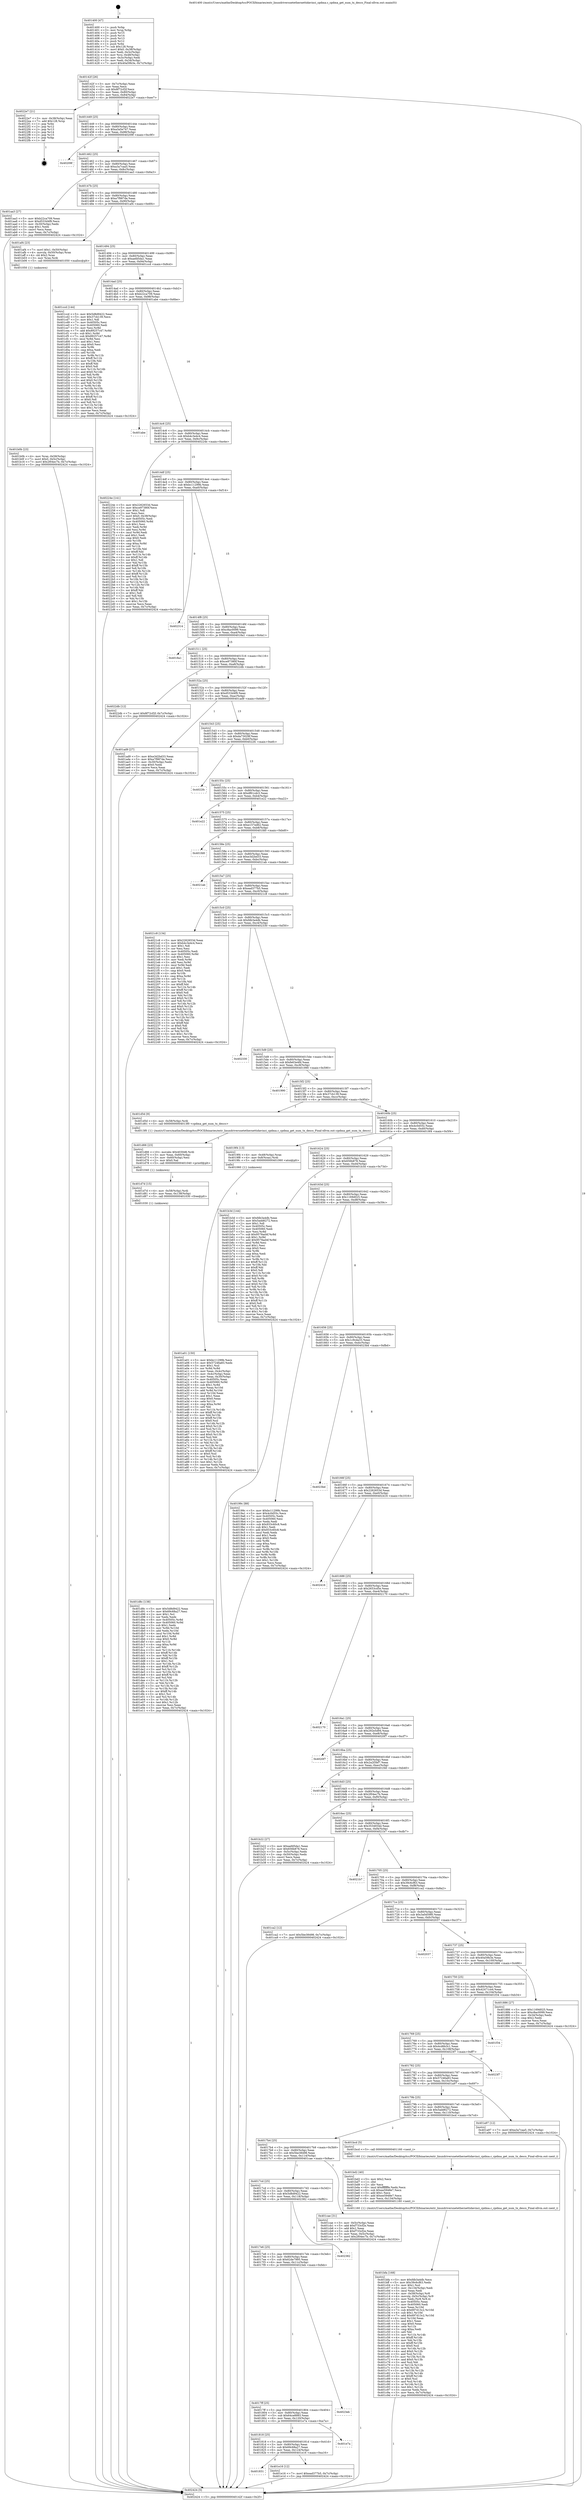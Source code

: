 digraph "0x401400" {
  label = "0x401400 (/mnt/c/Users/mathe/Desktop/tcc/POCII/binaries/extr_linuxdriversnetethernettidavinci_cpdma.c_cpdma_get_num_tx_descs_Final-ollvm.out::main(0))"
  labelloc = "t"
  node[shape=record]

  Entry [label="",width=0.3,height=0.3,shape=circle,fillcolor=black,style=filled]
  "0x40142f" [label="{
     0x40142f [26]\l
     | [instrs]\l
     &nbsp;&nbsp;0x40142f \<+3\>: mov -0x7c(%rbp),%eax\l
     &nbsp;&nbsp;0x401432 \<+2\>: mov %eax,%ecx\l
     &nbsp;&nbsp;0x401434 \<+6\>: sub $0x8f72cf2f,%ecx\l
     &nbsp;&nbsp;0x40143a \<+3\>: mov %eax,-0x80(%rbp)\l
     &nbsp;&nbsp;0x40143d \<+6\>: mov %ecx,-0x84(%rbp)\l
     &nbsp;&nbsp;0x401443 \<+6\>: je 00000000004022e7 \<main+0xee7\>\l
  }"]
  "0x4022e7" [label="{
     0x4022e7 [21]\l
     | [instrs]\l
     &nbsp;&nbsp;0x4022e7 \<+3\>: mov -0x38(%rbp),%eax\l
     &nbsp;&nbsp;0x4022ea \<+7\>: add $0x128,%rsp\l
     &nbsp;&nbsp;0x4022f1 \<+1\>: pop %rbx\l
     &nbsp;&nbsp;0x4022f2 \<+2\>: pop %r12\l
     &nbsp;&nbsp;0x4022f4 \<+2\>: pop %r13\l
     &nbsp;&nbsp;0x4022f6 \<+2\>: pop %r14\l
     &nbsp;&nbsp;0x4022f8 \<+2\>: pop %r15\l
     &nbsp;&nbsp;0x4022fa \<+1\>: pop %rbp\l
     &nbsp;&nbsp;0x4022fb \<+1\>: ret\l
  }"]
  "0x401449" [label="{
     0x401449 [25]\l
     | [instrs]\l
     &nbsp;&nbsp;0x401449 \<+5\>: jmp 000000000040144e \<main+0x4e\>\l
     &nbsp;&nbsp;0x40144e \<+3\>: mov -0x80(%rbp),%eax\l
     &nbsp;&nbsp;0x401451 \<+5\>: sub $0xa3a5e747,%eax\l
     &nbsp;&nbsp;0x401456 \<+6\>: mov %eax,-0x88(%rbp)\l
     &nbsp;&nbsp;0x40145c \<+6\>: je 000000000040209f \<main+0xc9f\>\l
  }"]
  Exit [label="",width=0.3,height=0.3,shape=circle,fillcolor=black,style=filled,peripheries=2]
  "0x40209f" [label="{
     0x40209f\l
  }", style=dashed]
  "0x401462" [label="{
     0x401462 [25]\l
     | [instrs]\l
     &nbsp;&nbsp;0x401462 \<+5\>: jmp 0000000000401467 \<main+0x67\>\l
     &nbsp;&nbsp;0x401467 \<+3\>: mov -0x80(%rbp),%eax\l
     &nbsp;&nbsp;0x40146a \<+5\>: sub $0xa3a7caa5,%eax\l
     &nbsp;&nbsp;0x40146f \<+6\>: mov %eax,-0x8c(%rbp)\l
     &nbsp;&nbsp;0x401475 \<+6\>: je 0000000000401aa3 \<main+0x6a3\>\l
  }"]
  "0x401831" [label="{
     0x401831\l
  }", style=dashed]
  "0x401aa3" [label="{
     0x401aa3 [27]\l
     | [instrs]\l
     &nbsp;&nbsp;0x401aa3 \<+5\>: mov $0xb22ca709,%eax\l
     &nbsp;&nbsp;0x401aa8 \<+5\>: mov $0xd533d4f9,%ecx\l
     &nbsp;&nbsp;0x401aad \<+3\>: mov -0x30(%rbp),%edx\l
     &nbsp;&nbsp;0x401ab0 \<+3\>: cmp $0x1,%edx\l
     &nbsp;&nbsp;0x401ab3 \<+3\>: cmovl %ecx,%eax\l
     &nbsp;&nbsp;0x401ab6 \<+3\>: mov %eax,-0x7c(%rbp)\l
     &nbsp;&nbsp;0x401ab9 \<+5\>: jmp 0000000000402424 \<main+0x1024\>\l
  }"]
  "0x40147b" [label="{
     0x40147b [25]\l
     | [instrs]\l
     &nbsp;&nbsp;0x40147b \<+5\>: jmp 0000000000401480 \<main+0x80\>\l
     &nbsp;&nbsp;0x401480 \<+3\>: mov -0x80(%rbp),%eax\l
     &nbsp;&nbsp;0x401483 \<+5\>: sub $0xa7f987de,%eax\l
     &nbsp;&nbsp;0x401488 \<+6\>: mov %eax,-0x90(%rbp)\l
     &nbsp;&nbsp;0x40148e \<+6\>: je 0000000000401af4 \<main+0x6f4\>\l
  }"]
  "0x401e16" [label="{
     0x401e16 [12]\l
     | [instrs]\l
     &nbsp;&nbsp;0x401e16 \<+7\>: movl $0xead377b5,-0x7c(%rbp)\l
     &nbsp;&nbsp;0x401e1d \<+5\>: jmp 0000000000402424 \<main+0x1024\>\l
  }"]
  "0x401af4" [label="{
     0x401af4 [23]\l
     | [instrs]\l
     &nbsp;&nbsp;0x401af4 \<+7\>: movl $0x1,-0x50(%rbp)\l
     &nbsp;&nbsp;0x401afb \<+4\>: movslq -0x50(%rbp),%rax\l
     &nbsp;&nbsp;0x401aff \<+4\>: shl $0x2,%rax\l
     &nbsp;&nbsp;0x401b03 \<+3\>: mov %rax,%rdi\l
     &nbsp;&nbsp;0x401b06 \<+5\>: call 0000000000401050 \<malloc@plt\>\l
     | [calls]\l
     &nbsp;&nbsp;0x401050 \{1\} (unknown)\l
  }"]
  "0x401494" [label="{
     0x401494 [25]\l
     | [instrs]\l
     &nbsp;&nbsp;0x401494 \<+5\>: jmp 0000000000401499 \<main+0x99\>\l
     &nbsp;&nbsp;0x401499 \<+3\>: mov -0x80(%rbp),%eax\l
     &nbsp;&nbsp;0x40149c \<+5\>: sub $0xaefd5da1,%eax\l
     &nbsp;&nbsp;0x4014a1 \<+6\>: mov %eax,-0x94(%rbp)\l
     &nbsp;&nbsp;0x4014a7 \<+6\>: je 0000000000401ccd \<main+0x8cd\>\l
  }"]
  "0x401818" [label="{
     0x401818 [25]\l
     | [instrs]\l
     &nbsp;&nbsp;0x401818 \<+5\>: jmp 000000000040181d \<main+0x41d\>\l
     &nbsp;&nbsp;0x40181d \<+3\>: mov -0x80(%rbp),%eax\l
     &nbsp;&nbsp;0x401820 \<+5\>: sub $0x69c68a27,%eax\l
     &nbsp;&nbsp;0x401825 \<+6\>: mov %eax,-0x124(%rbp)\l
     &nbsp;&nbsp;0x40182b \<+6\>: je 0000000000401e16 \<main+0xa16\>\l
  }"]
  "0x401ccd" [label="{
     0x401ccd [144]\l
     | [instrs]\l
     &nbsp;&nbsp;0x401ccd \<+5\>: mov $0x5d8d9422,%eax\l
     &nbsp;&nbsp;0x401cd2 \<+5\>: mov $0x37cb139,%ecx\l
     &nbsp;&nbsp;0x401cd7 \<+2\>: mov $0x1,%dl\l
     &nbsp;&nbsp;0x401cd9 \<+7\>: mov 0x40505c,%esi\l
     &nbsp;&nbsp;0x401ce0 \<+7\>: mov 0x405060,%edi\l
     &nbsp;&nbsp;0x401ce7 \<+3\>: mov %esi,%r8d\l
     &nbsp;&nbsp;0x401cea \<+7\>: add $0x89257c47,%r8d\l
     &nbsp;&nbsp;0x401cf1 \<+4\>: sub $0x1,%r8d\l
     &nbsp;&nbsp;0x401cf5 \<+7\>: sub $0x89257c47,%r8d\l
     &nbsp;&nbsp;0x401cfc \<+4\>: imul %r8d,%esi\l
     &nbsp;&nbsp;0x401d00 \<+3\>: and $0x1,%esi\l
     &nbsp;&nbsp;0x401d03 \<+3\>: cmp $0x0,%esi\l
     &nbsp;&nbsp;0x401d06 \<+4\>: sete %r9b\l
     &nbsp;&nbsp;0x401d0a \<+3\>: cmp $0xa,%edi\l
     &nbsp;&nbsp;0x401d0d \<+4\>: setl %r10b\l
     &nbsp;&nbsp;0x401d11 \<+3\>: mov %r9b,%r11b\l
     &nbsp;&nbsp;0x401d14 \<+4\>: xor $0xff,%r11b\l
     &nbsp;&nbsp;0x401d18 \<+3\>: mov %r10b,%bl\l
     &nbsp;&nbsp;0x401d1b \<+3\>: xor $0xff,%bl\l
     &nbsp;&nbsp;0x401d1e \<+3\>: xor $0x0,%dl\l
     &nbsp;&nbsp;0x401d21 \<+3\>: mov %r11b,%r14b\l
     &nbsp;&nbsp;0x401d24 \<+4\>: and $0x0,%r14b\l
     &nbsp;&nbsp;0x401d28 \<+3\>: and %dl,%r9b\l
     &nbsp;&nbsp;0x401d2b \<+3\>: mov %bl,%r15b\l
     &nbsp;&nbsp;0x401d2e \<+4\>: and $0x0,%r15b\l
     &nbsp;&nbsp;0x401d32 \<+3\>: and %dl,%r10b\l
     &nbsp;&nbsp;0x401d35 \<+3\>: or %r9b,%r14b\l
     &nbsp;&nbsp;0x401d38 \<+3\>: or %r10b,%r15b\l
     &nbsp;&nbsp;0x401d3b \<+3\>: xor %r15b,%r14b\l
     &nbsp;&nbsp;0x401d3e \<+3\>: or %bl,%r11b\l
     &nbsp;&nbsp;0x401d41 \<+4\>: xor $0xff,%r11b\l
     &nbsp;&nbsp;0x401d45 \<+3\>: or $0x0,%dl\l
     &nbsp;&nbsp;0x401d48 \<+3\>: and %dl,%r11b\l
     &nbsp;&nbsp;0x401d4b \<+3\>: or %r11b,%r14b\l
     &nbsp;&nbsp;0x401d4e \<+4\>: test $0x1,%r14b\l
     &nbsp;&nbsp;0x401d52 \<+3\>: cmovne %ecx,%eax\l
     &nbsp;&nbsp;0x401d55 \<+3\>: mov %eax,-0x7c(%rbp)\l
     &nbsp;&nbsp;0x401d58 \<+5\>: jmp 0000000000402424 \<main+0x1024\>\l
  }"]
  "0x4014ad" [label="{
     0x4014ad [25]\l
     | [instrs]\l
     &nbsp;&nbsp;0x4014ad \<+5\>: jmp 00000000004014b2 \<main+0xb2\>\l
     &nbsp;&nbsp;0x4014b2 \<+3\>: mov -0x80(%rbp),%eax\l
     &nbsp;&nbsp;0x4014b5 \<+5\>: sub $0xb22ca709,%eax\l
     &nbsp;&nbsp;0x4014ba \<+6\>: mov %eax,-0x98(%rbp)\l
     &nbsp;&nbsp;0x4014c0 \<+6\>: je 0000000000401abe \<main+0x6be\>\l
  }"]
  "0x401e7a" [label="{
     0x401e7a\l
  }", style=dashed]
  "0x401abe" [label="{
     0x401abe\l
  }", style=dashed]
  "0x4014c6" [label="{
     0x4014c6 [25]\l
     | [instrs]\l
     &nbsp;&nbsp;0x4014c6 \<+5\>: jmp 00000000004014cb \<main+0xcb\>\l
     &nbsp;&nbsp;0x4014cb \<+3\>: mov -0x80(%rbp),%eax\l
     &nbsp;&nbsp;0x4014ce \<+5\>: sub $0xb4c3e4c4,%eax\l
     &nbsp;&nbsp;0x4014d3 \<+6\>: mov %eax,-0x9c(%rbp)\l
     &nbsp;&nbsp;0x4014d9 \<+6\>: je 000000000040224e \<main+0xe4e\>\l
  }"]
  "0x4017ff" [label="{
     0x4017ff [25]\l
     | [instrs]\l
     &nbsp;&nbsp;0x4017ff \<+5\>: jmp 0000000000401804 \<main+0x404\>\l
     &nbsp;&nbsp;0x401804 \<+3\>: mov -0x80(%rbp),%eax\l
     &nbsp;&nbsp;0x401807 \<+5\>: sub $0x64ce8993,%eax\l
     &nbsp;&nbsp;0x40180c \<+6\>: mov %eax,-0x120(%rbp)\l
     &nbsp;&nbsp;0x401812 \<+6\>: je 0000000000401e7a \<main+0xa7a\>\l
  }"]
  "0x40224e" [label="{
     0x40224e [141]\l
     | [instrs]\l
     &nbsp;&nbsp;0x40224e \<+5\>: mov $0x2262653d,%eax\l
     &nbsp;&nbsp;0x402253 \<+5\>: mov $0xce97380f,%ecx\l
     &nbsp;&nbsp;0x402258 \<+2\>: mov $0x1,%dl\l
     &nbsp;&nbsp;0x40225a \<+2\>: xor %esi,%esi\l
     &nbsp;&nbsp;0x40225c \<+7\>: movl $0x0,-0x38(%rbp)\l
     &nbsp;&nbsp;0x402263 \<+7\>: mov 0x40505c,%edi\l
     &nbsp;&nbsp;0x40226a \<+8\>: mov 0x405060,%r8d\l
     &nbsp;&nbsp;0x402272 \<+3\>: sub $0x1,%esi\l
     &nbsp;&nbsp;0x402275 \<+3\>: mov %edi,%r9d\l
     &nbsp;&nbsp;0x402278 \<+3\>: add %esi,%r9d\l
     &nbsp;&nbsp;0x40227b \<+4\>: imul %r9d,%edi\l
     &nbsp;&nbsp;0x40227f \<+3\>: and $0x1,%edi\l
     &nbsp;&nbsp;0x402282 \<+3\>: cmp $0x0,%edi\l
     &nbsp;&nbsp;0x402285 \<+4\>: sete %r10b\l
     &nbsp;&nbsp;0x402289 \<+4\>: cmp $0xa,%r8d\l
     &nbsp;&nbsp;0x40228d \<+4\>: setl %r11b\l
     &nbsp;&nbsp;0x402291 \<+3\>: mov %r10b,%bl\l
     &nbsp;&nbsp;0x402294 \<+3\>: xor $0xff,%bl\l
     &nbsp;&nbsp;0x402297 \<+3\>: mov %r11b,%r14b\l
     &nbsp;&nbsp;0x40229a \<+4\>: xor $0xff,%r14b\l
     &nbsp;&nbsp;0x40229e \<+3\>: xor $0x1,%dl\l
     &nbsp;&nbsp;0x4022a1 \<+3\>: mov %bl,%r15b\l
     &nbsp;&nbsp;0x4022a4 \<+4\>: and $0xff,%r15b\l
     &nbsp;&nbsp;0x4022a8 \<+3\>: and %dl,%r10b\l
     &nbsp;&nbsp;0x4022ab \<+3\>: mov %r14b,%r12b\l
     &nbsp;&nbsp;0x4022ae \<+4\>: and $0xff,%r12b\l
     &nbsp;&nbsp;0x4022b2 \<+3\>: and %dl,%r11b\l
     &nbsp;&nbsp;0x4022b5 \<+3\>: or %r10b,%r15b\l
     &nbsp;&nbsp;0x4022b8 \<+3\>: or %r11b,%r12b\l
     &nbsp;&nbsp;0x4022bb \<+3\>: xor %r12b,%r15b\l
     &nbsp;&nbsp;0x4022be \<+3\>: or %r14b,%bl\l
     &nbsp;&nbsp;0x4022c1 \<+3\>: xor $0xff,%bl\l
     &nbsp;&nbsp;0x4022c4 \<+3\>: or $0x1,%dl\l
     &nbsp;&nbsp;0x4022c7 \<+2\>: and %dl,%bl\l
     &nbsp;&nbsp;0x4022c9 \<+3\>: or %bl,%r15b\l
     &nbsp;&nbsp;0x4022cc \<+4\>: test $0x1,%r15b\l
     &nbsp;&nbsp;0x4022d0 \<+3\>: cmovne %ecx,%eax\l
     &nbsp;&nbsp;0x4022d3 \<+3\>: mov %eax,-0x7c(%rbp)\l
     &nbsp;&nbsp;0x4022d6 \<+5\>: jmp 0000000000402424 \<main+0x1024\>\l
  }"]
  "0x4014df" [label="{
     0x4014df [25]\l
     | [instrs]\l
     &nbsp;&nbsp;0x4014df \<+5\>: jmp 00000000004014e4 \<main+0xe4\>\l
     &nbsp;&nbsp;0x4014e4 \<+3\>: mov -0x80(%rbp),%eax\l
     &nbsp;&nbsp;0x4014e7 \<+5\>: sub $0xbc11299b,%eax\l
     &nbsp;&nbsp;0x4014ec \<+6\>: mov %eax,-0xa0(%rbp)\l
     &nbsp;&nbsp;0x4014f2 \<+6\>: je 0000000000402314 \<main+0xf14\>\l
  }"]
  "0x4023eb" [label="{
     0x4023eb\l
  }", style=dashed]
  "0x402314" [label="{
     0x402314\l
  }", style=dashed]
  "0x4014f8" [label="{
     0x4014f8 [25]\l
     | [instrs]\l
     &nbsp;&nbsp;0x4014f8 \<+5\>: jmp 00000000004014fd \<main+0xfd\>\l
     &nbsp;&nbsp;0x4014fd \<+3\>: mov -0x80(%rbp),%eax\l
     &nbsp;&nbsp;0x401500 \<+5\>: sub $0xc8ac0099,%eax\l
     &nbsp;&nbsp;0x401505 \<+6\>: mov %eax,-0xa4(%rbp)\l
     &nbsp;&nbsp;0x40150b \<+6\>: je 00000000004018a1 \<main+0x4a1\>\l
  }"]
  "0x4017e6" [label="{
     0x4017e6 [25]\l
     | [instrs]\l
     &nbsp;&nbsp;0x4017e6 \<+5\>: jmp 00000000004017eb \<main+0x3eb\>\l
     &nbsp;&nbsp;0x4017eb \<+3\>: mov -0x80(%rbp),%eax\l
     &nbsp;&nbsp;0x4017ee \<+5\>: sub $0x62de7995,%eax\l
     &nbsp;&nbsp;0x4017f3 \<+6\>: mov %eax,-0x11c(%rbp)\l
     &nbsp;&nbsp;0x4017f9 \<+6\>: je 00000000004023eb \<main+0xfeb\>\l
  }"]
  "0x4018a1" [label="{
     0x4018a1\l
  }", style=dashed]
  "0x401511" [label="{
     0x401511 [25]\l
     | [instrs]\l
     &nbsp;&nbsp;0x401511 \<+5\>: jmp 0000000000401516 \<main+0x116\>\l
     &nbsp;&nbsp;0x401516 \<+3\>: mov -0x80(%rbp),%eax\l
     &nbsp;&nbsp;0x401519 \<+5\>: sub $0xce97380f,%eax\l
     &nbsp;&nbsp;0x40151e \<+6\>: mov %eax,-0xa8(%rbp)\l
     &nbsp;&nbsp;0x401524 \<+6\>: je 00000000004022db \<main+0xedb\>\l
  }"]
  "0x402382" [label="{
     0x402382\l
  }", style=dashed]
  "0x4022db" [label="{
     0x4022db [12]\l
     | [instrs]\l
     &nbsp;&nbsp;0x4022db \<+7\>: movl $0x8f72cf2f,-0x7c(%rbp)\l
     &nbsp;&nbsp;0x4022e2 \<+5\>: jmp 0000000000402424 \<main+0x1024\>\l
  }"]
  "0x40152a" [label="{
     0x40152a [25]\l
     | [instrs]\l
     &nbsp;&nbsp;0x40152a \<+5\>: jmp 000000000040152f \<main+0x12f\>\l
     &nbsp;&nbsp;0x40152f \<+3\>: mov -0x80(%rbp),%eax\l
     &nbsp;&nbsp;0x401532 \<+5\>: sub $0xd533d4f9,%eax\l
     &nbsp;&nbsp;0x401537 \<+6\>: mov %eax,-0xac(%rbp)\l
     &nbsp;&nbsp;0x40153d \<+6\>: je 0000000000401ad9 \<main+0x6d9\>\l
  }"]
  "0x401d8c" [label="{
     0x401d8c [138]\l
     | [instrs]\l
     &nbsp;&nbsp;0x401d8c \<+5\>: mov $0x5d8d9422,%eax\l
     &nbsp;&nbsp;0x401d91 \<+5\>: mov $0x69c68a27,%esi\l
     &nbsp;&nbsp;0x401d96 \<+2\>: mov $0x1,%cl\l
     &nbsp;&nbsp;0x401d98 \<+2\>: xor %edx,%edx\l
     &nbsp;&nbsp;0x401d9a \<+8\>: mov 0x40505c,%r8d\l
     &nbsp;&nbsp;0x401da2 \<+8\>: mov 0x405060,%r9d\l
     &nbsp;&nbsp;0x401daa \<+3\>: sub $0x1,%edx\l
     &nbsp;&nbsp;0x401dad \<+3\>: mov %r8d,%r10d\l
     &nbsp;&nbsp;0x401db0 \<+3\>: add %edx,%r10d\l
     &nbsp;&nbsp;0x401db3 \<+4\>: imul %r10d,%r8d\l
     &nbsp;&nbsp;0x401db7 \<+4\>: and $0x1,%r8d\l
     &nbsp;&nbsp;0x401dbb \<+4\>: cmp $0x0,%r8d\l
     &nbsp;&nbsp;0x401dbf \<+4\>: sete %r11b\l
     &nbsp;&nbsp;0x401dc3 \<+4\>: cmp $0xa,%r9d\l
     &nbsp;&nbsp;0x401dc7 \<+3\>: setl %bl\l
     &nbsp;&nbsp;0x401dca \<+3\>: mov %r11b,%r14b\l
     &nbsp;&nbsp;0x401dcd \<+4\>: xor $0xff,%r14b\l
     &nbsp;&nbsp;0x401dd1 \<+3\>: mov %bl,%r15b\l
     &nbsp;&nbsp;0x401dd4 \<+4\>: xor $0xff,%r15b\l
     &nbsp;&nbsp;0x401dd8 \<+3\>: xor $0x1,%cl\l
     &nbsp;&nbsp;0x401ddb \<+3\>: mov %r14b,%r12b\l
     &nbsp;&nbsp;0x401dde \<+4\>: and $0xff,%r12b\l
     &nbsp;&nbsp;0x401de2 \<+3\>: and %cl,%r11b\l
     &nbsp;&nbsp;0x401de5 \<+3\>: mov %r15b,%r13b\l
     &nbsp;&nbsp;0x401de8 \<+4\>: and $0xff,%r13b\l
     &nbsp;&nbsp;0x401dec \<+2\>: and %cl,%bl\l
     &nbsp;&nbsp;0x401dee \<+3\>: or %r11b,%r12b\l
     &nbsp;&nbsp;0x401df1 \<+3\>: or %bl,%r13b\l
     &nbsp;&nbsp;0x401df4 \<+3\>: xor %r13b,%r12b\l
     &nbsp;&nbsp;0x401df7 \<+3\>: or %r15b,%r14b\l
     &nbsp;&nbsp;0x401dfa \<+4\>: xor $0xff,%r14b\l
     &nbsp;&nbsp;0x401dfe \<+3\>: or $0x1,%cl\l
     &nbsp;&nbsp;0x401e01 \<+3\>: and %cl,%r14b\l
     &nbsp;&nbsp;0x401e04 \<+3\>: or %r14b,%r12b\l
     &nbsp;&nbsp;0x401e07 \<+4\>: test $0x1,%r12b\l
     &nbsp;&nbsp;0x401e0b \<+3\>: cmovne %esi,%eax\l
     &nbsp;&nbsp;0x401e0e \<+3\>: mov %eax,-0x7c(%rbp)\l
     &nbsp;&nbsp;0x401e11 \<+5\>: jmp 0000000000402424 \<main+0x1024\>\l
  }"]
  "0x401ad9" [label="{
     0x401ad9 [27]\l
     | [instrs]\l
     &nbsp;&nbsp;0x401ad9 \<+5\>: mov $0xe3d2bd33,%eax\l
     &nbsp;&nbsp;0x401ade \<+5\>: mov $0xa7f987de,%ecx\l
     &nbsp;&nbsp;0x401ae3 \<+3\>: mov -0x30(%rbp),%edx\l
     &nbsp;&nbsp;0x401ae6 \<+3\>: cmp $0x0,%edx\l
     &nbsp;&nbsp;0x401ae9 \<+3\>: cmove %ecx,%eax\l
     &nbsp;&nbsp;0x401aec \<+3\>: mov %eax,-0x7c(%rbp)\l
     &nbsp;&nbsp;0x401aef \<+5\>: jmp 0000000000402424 \<main+0x1024\>\l
  }"]
  "0x401543" [label="{
     0x401543 [25]\l
     | [instrs]\l
     &nbsp;&nbsp;0x401543 \<+5\>: jmp 0000000000401548 \<main+0x148\>\l
     &nbsp;&nbsp;0x401548 \<+3\>: mov -0x80(%rbp),%eax\l
     &nbsp;&nbsp;0x40154b \<+5\>: sub $0xda73029f,%eax\l
     &nbsp;&nbsp;0x401550 \<+6\>: mov %eax,-0xb0(%rbp)\l
     &nbsp;&nbsp;0x401556 \<+6\>: je 00000000004022fc \<main+0xefc\>\l
  }"]
  "0x401d7d" [label="{
     0x401d7d [15]\l
     | [instrs]\l
     &nbsp;&nbsp;0x401d7d \<+4\>: mov -0x58(%rbp),%rdi\l
     &nbsp;&nbsp;0x401d81 \<+6\>: mov %eax,-0x138(%rbp)\l
     &nbsp;&nbsp;0x401d87 \<+5\>: call 0000000000401030 \<free@plt\>\l
     | [calls]\l
     &nbsp;&nbsp;0x401030 \{1\} (unknown)\l
  }"]
  "0x4022fc" [label="{
     0x4022fc\l
  }", style=dashed]
  "0x40155c" [label="{
     0x40155c [25]\l
     | [instrs]\l
     &nbsp;&nbsp;0x40155c \<+5\>: jmp 0000000000401561 \<main+0x161\>\l
     &nbsp;&nbsp;0x401561 \<+3\>: mov -0x80(%rbp),%eax\l
     &nbsp;&nbsp;0x401564 \<+5\>: sub $0xdf61cdc3,%eax\l
     &nbsp;&nbsp;0x401569 \<+6\>: mov %eax,-0xb4(%rbp)\l
     &nbsp;&nbsp;0x40156f \<+6\>: je 0000000000401e22 \<main+0xa22\>\l
  }"]
  "0x401d66" [label="{
     0x401d66 [23]\l
     | [instrs]\l
     &nbsp;&nbsp;0x401d66 \<+10\>: movabs $0x4030d6,%rdi\l
     &nbsp;&nbsp;0x401d70 \<+3\>: mov %eax,-0x60(%rbp)\l
     &nbsp;&nbsp;0x401d73 \<+3\>: mov -0x60(%rbp),%esi\l
     &nbsp;&nbsp;0x401d76 \<+2\>: mov $0x0,%al\l
     &nbsp;&nbsp;0x401d78 \<+5\>: call 0000000000401040 \<printf@plt\>\l
     | [calls]\l
     &nbsp;&nbsp;0x401040 \{1\} (unknown)\l
  }"]
  "0x401e22" [label="{
     0x401e22\l
  }", style=dashed]
  "0x401575" [label="{
     0x401575 [25]\l
     | [instrs]\l
     &nbsp;&nbsp;0x401575 \<+5\>: jmp 000000000040157a \<main+0x17a\>\l
     &nbsp;&nbsp;0x40157a \<+3\>: mov -0x80(%rbp),%eax\l
     &nbsp;&nbsp;0x40157d \<+5\>: sub $0xe157ed62,%eax\l
     &nbsp;&nbsp;0x401582 \<+6\>: mov %eax,-0xb8(%rbp)\l
     &nbsp;&nbsp;0x401588 \<+6\>: je 0000000000401fd0 \<main+0xbd0\>\l
  }"]
  "0x4017cd" [label="{
     0x4017cd [25]\l
     | [instrs]\l
     &nbsp;&nbsp;0x4017cd \<+5\>: jmp 00000000004017d2 \<main+0x3d2\>\l
     &nbsp;&nbsp;0x4017d2 \<+3\>: mov -0x80(%rbp),%eax\l
     &nbsp;&nbsp;0x4017d5 \<+5\>: sub $0x5d8d9422,%eax\l
     &nbsp;&nbsp;0x4017da \<+6\>: mov %eax,-0x118(%rbp)\l
     &nbsp;&nbsp;0x4017e0 \<+6\>: je 0000000000402382 \<main+0xf82\>\l
  }"]
  "0x401fd0" [label="{
     0x401fd0\l
  }", style=dashed]
  "0x40158e" [label="{
     0x40158e [25]\l
     | [instrs]\l
     &nbsp;&nbsp;0x40158e \<+5\>: jmp 0000000000401593 \<main+0x193\>\l
     &nbsp;&nbsp;0x401593 \<+3\>: mov -0x80(%rbp),%eax\l
     &nbsp;&nbsp;0x401596 \<+5\>: sub $0xe3d2bd33,%eax\l
     &nbsp;&nbsp;0x40159b \<+6\>: mov %eax,-0xbc(%rbp)\l
     &nbsp;&nbsp;0x4015a1 \<+6\>: je 00000000004021ab \<main+0xdab\>\l
  }"]
  "0x401cae" [label="{
     0x401cae [31]\l
     | [instrs]\l
     &nbsp;&nbsp;0x401cae \<+3\>: mov -0x5c(%rbp),%eax\l
     &nbsp;&nbsp;0x401cb1 \<+5\>: add $0xf733cf2e,%eax\l
     &nbsp;&nbsp;0x401cb6 \<+3\>: add $0x1,%eax\l
     &nbsp;&nbsp;0x401cb9 \<+5\>: sub $0xf733cf2e,%eax\l
     &nbsp;&nbsp;0x401cbe \<+3\>: mov %eax,-0x5c(%rbp)\l
     &nbsp;&nbsp;0x401cc1 \<+7\>: movl $0x2f04ec7b,-0x7c(%rbp)\l
     &nbsp;&nbsp;0x401cc8 \<+5\>: jmp 0000000000402424 \<main+0x1024\>\l
  }"]
  "0x4021ab" [label="{
     0x4021ab\l
  }", style=dashed]
  "0x4015a7" [label="{
     0x4015a7 [25]\l
     | [instrs]\l
     &nbsp;&nbsp;0x4015a7 \<+5\>: jmp 00000000004015ac \<main+0x1ac\>\l
     &nbsp;&nbsp;0x4015ac \<+3\>: mov -0x80(%rbp),%eax\l
     &nbsp;&nbsp;0x4015af \<+5\>: sub $0xead377b5,%eax\l
     &nbsp;&nbsp;0x4015b4 \<+6\>: mov %eax,-0xc0(%rbp)\l
     &nbsp;&nbsp;0x4015ba \<+6\>: je 00000000004021c8 \<main+0xdc8\>\l
  }"]
  "0x401bfa" [label="{
     0x401bfa [168]\l
     | [instrs]\l
     &nbsp;&nbsp;0x401bfa \<+5\>: mov $0xfdb3a4db,%ecx\l
     &nbsp;&nbsp;0x401bff \<+5\>: mov $0x39c6cf63,%edx\l
     &nbsp;&nbsp;0x401c04 \<+3\>: mov $0x1,%sil\l
     &nbsp;&nbsp;0x401c07 \<+6\>: mov -0x134(%rbp),%edi\l
     &nbsp;&nbsp;0x401c0d \<+3\>: imul %eax,%edi\l
     &nbsp;&nbsp;0x401c10 \<+4\>: mov -0x58(%rbp),%r8\l
     &nbsp;&nbsp;0x401c14 \<+4\>: movslq -0x5c(%rbp),%r9\l
     &nbsp;&nbsp;0x401c18 \<+4\>: mov %edi,(%r8,%r9,4)\l
     &nbsp;&nbsp;0x401c1c \<+7\>: mov 0x40505c,%eax\l
     &nbsp;&nbsp;0x401c23 \<+7\>: mov 0x405060,%edi\l
     &nbsp;&nbsp;0x401c2a \<+3\>: mov %eax,%r10d\l
     &nbsp;&nbsp;0x401c2d \<+7\>: sub $0x697d13c2,%r10d\l
     &nbsp;&nbsp;0x401c34 \<+4\>: sub $0x1,%r10d\l
     &nbsp;&nbsp;0x401c38 \<+7\>: add $0x697d13c2,%r10d\l
     &nbsp;&nbsp;0x401c3f \<+4\>: imul %r10d,%eax\l
     &nbsp;&nbsp;0x401c43 \<+3\>: and $0x1,%eax\l
     &nbsp;&nbsp;0x401c46 \<+3\>: cmp $0x0,%eax\l
     &nbsp;&nbsp;0x401c49 \<+4\>: sete %r11b\l
     &nbsp;&nbsp;0x401c4d \<+3\>: cmp $0xa,%edi\l
     &nbsp;&nbsp;0x401c50 \<+3\>: setl %bl\l
     &nbsp;&nbsp;0x401c53 \<+3\>: mov %r11b,%r14b\l
     &nbsp;&nbsp;0x401c56 \<+4\>: xor $0xff,%r14b\l
     &nbsp;&nbsp;0x401c5a \<+3\>: mov %bl,%r15b\l
     &nbsp;&nbsp;0x401c5d \<+4\>: xor $0xff,%r15b\l
     &nbsp;&nbsp;0x401c61 \<+4\>: xor $0x0,%sil\l
     &nbsp;&nbsp;0x401c65 \<+3\>: mov %r14b,%r12b\l
     &nbsp;&nbsp;0x401c68 \<+4\>: and $0x0,%r12b\l
     &nbsp;&nbsp;0x401c6c \<+3\>: and %sil,%r11b\l
     &nbsp;&nbsp;0x401c6f \<+3\>: mov %r15b,%r13b\l
     &nbsp;&nbsp;0x401c72 \<+4\>: and $0x0,%r13b\l
     &nbsp;&nbsp;0x401c76 \<+3\>: and %sil,%bl\l
     &nbsp;&nbsp;0x401c79 \<+3\>: or %r11b,%r12b\l
     &nbsp;&nbsp;0x401c7c \<+3\>: or %bl,%r13b\l
     &nbsp;&nbsp;0x401c7f \<+3\>: xor %r13b,%r12b\l
     &nbsp;&nbsp;0x401c82 \<+3\>: or %r15b,%r14b\l
     &nbsp;&nbsp;0x401c85 \<+4\>: xor $0xff,%r14b\l
     &nbsp;&nbsp;0x401c89 \<+4\>: or $0x0,%sil\l
     &nbsp;&nbsp;0x401c8d \<+3\>: and %sil,%r14b\l
     &nbsp;&nbsp;0x401c90 \<+3\>: or %r14b,%r12b\l
     &nbsp;&nbsp;0x401c93 \<+4\>: test $0x1,%r12b\l
     &nbsp;&nbsp;0x401c97 \<+3\>: cmovne %edx,%ecx\l
     &nbsp;&nbsp;0x401c9a \<+3\>: mov %ecx,-0x7c(%rbp)\l
     &nbsp;&nbsp;0x401c9d \<+5\>: jmp 0000000000402424 \<main+0x1024\>\l
  }"]
  "0x4021c8" [label="{
     0x4021c8 [134]\l
     | [instrs]\l
     &nbsp;&nbsp;0x4021c8 \<+5\>: mov $0x2262653d,%eax\l
     &nbsp;&nbsp;0x4021cd \<+5\>: mov $0xb4c3e4c4,%ecx\l
     &nbsp;&nbsp;0x4021d2 \<+2\>: mov $0x1,%dl\l
     &nbsp;&nbsp;0x4021d4 \<+2\>: xor %esi,%esi\l
     &nbsp;&nbsp;0x4021d6 \<+7\>: mov 0x40505c,%edi\l
     &nbsp;&nbsp;0x4021dd \<+8\>: mov 0x405060,%r8d\l
     &nbsp;&nbsp;0x4021e5 \<+3\>: sub $0x1,%esi\l
     &nbsp;&nbsp;0x4021e8 \<+3\>: mov %edi,%r9d\l
     &nbsp;&nbsp;0x4021eb \<+3\>: add %esi,%r9d\l
     &nbsp;&nbsp;0x4021ee \<+4\>: imul %r9d,%edi\l
     &nbsp;&nbsp;0x4021f2 \<+3\>: and $0x1,%edi\l
     &nbsp;&nbsp;0x4021f5 \<+3\>: cmp $0x0,%edi\l
     &nbsp;&nbsp;0x4021f8 \<+4\>: sete %r10b\l
     &nbsp;&nbsp;0x4021fc \<+4\>: cmp $0xa,%r8d\l
     &nbsp;&nbsp;0x402200 \<+4\>: setl %r11b\l
     &nbsp;&nbsp;0x402204 \<+3\>: mov %r10b,%bl\l
     &nbsp;&nbsp;0x402207 \<+3\>: xor $0xff,%bl\l
     &nbsp;&nbsp;0x40220a \<+3\>: mov %r11b,%r14b\l
     &nbsp;&nbsp;0x40220d \<+4\>: xor $0xff,%r14b\l
     &nbsp;&nbsp;0x402211 \<+3\>: xor $0x0,%dl\l
     &nbsp;&nbsp;0x402214 \<+3\>: mov %bl,%r15b\l
     &nbsp;&nbsp;0x402217 \<+4\>: and $0x0,%r15b\l
     &nbsp;&nbsp;0x40221b \<+3\>: and %dl,%r10b\l
     &nbsp;&nbsp;0x40221e \<+3\>: mov %r14b,%r12b\l
     &nbsp;&nbsp;0x402221 \<+4\>: and $0x0,%r12b\l
     &nbsp;&nbsp;0x402225 \<+3\>: and %dl,%r11b\l
     &nbsp;&nbsp;0x402228 \<+3\>: or %r10b,%r15b\l
     &nbsp;&nbsp;0x40222b \<+3\>: or %r11b,%r12b\l
     &nbsp;&nbsp;0x40222e \<+3\>: xor %r12b,%r15b\l
     &nbsp;&nbsp;0x402231 \<+3\>: or %r14b,%bl\l
     &nbsp;&nbsp;0x402234 \<+3\>: xor $0xff,%bl\l
     &nbsp;&nbsp;0x402237 \<+3\>: or $0x0,%dl\l
     &nbsp;&nbsp;0x40223a \<+2\>: and %dl,%bl\l
     &nbsp;&nbsp;0x40223c \<+3\>: or %bl,%r15b\l
     &nbsp;&nbsp;0x40223f \<+4\>: test $0x1,%r15b\l
     &nbsp;&nbsp;0x402243 \<+3\>: cmovne %ecx,%eax\l
     &nbsp;&nbsp;0x402246 \<+3\>: mov %eax,-0x7c(%rbp)\l
     &nbsp;&nbsp;0x402249 \<+5\>: jmp 0000000000402424 \<main+0x1024\>\l
  }"]
  "0x4015c0" [label="{
     0x4015c0 [25]\l
     | [instrs]\l
     &nbsp;&nbsp;0x4015c0 \<+5\>: jmp 00000000004015c5 \<main+0x1c5\>\l
     &nbsp;&nbsp;0x4015c5 \<+3\>: mov -0x80(%rbp),%eax\l
     &nbsp;&nbsp;0x4015c8 \<+5\>: sub $0xfdb3a4db,%eax\l
     &nbsp;&nbsp;0x4015cd \<+6\>: mov %eax,-0xc4(%rbp)\l
     &nbsp;&nbsp;0x4015d3 \<+6\>: je 0000000000402330 \<main+0xf30\>\l
  }"]
  "0x401bd2" [label="{
     0x401bd2 [40]\l
     | [instrs]\l
     &nbsp;&nbsp;0x401bd2 \<+5\>: mov $0x2,%ecx\l
     &nbsp;&nbsp;0x401bd7 \<+1\>: cltd\l
     &nbsp;&nbsp;0x401bd8 \<+2\>: idiv %ecx\l
     &nbsp;&nbsp;0x401bda \<+6\>: imul $0xfffffffe,%edx,%ecx\l
     &nbsp;&nbsp;0x401be0 \<+6\>: sub $0xee5948e7,%ecx\l
     &nbsp;&nbsp;0x401be6 \<+3\>: add $0x1,%ecx\l
     &nbsp;&nbsp;0x401be9 \<+6\>: add $0xee5948e7,%ecx\l
     &nbsp;&nbsp;0x401bef \<+6\>: mov %ecx,-0x134(%rbp)\l
     &nbsp;&nbsp;0x401bf5 \<+5\>: call 0000000000401160 \<next_i\>\l
     | [calls]\l
     &nbsp;&nbsp;0x401160 \{1\} (/mnt/c/Users/mathe/Desktop/tcc/POCII/binaries/extr_linuxdriversnetethernettidavinci_cpdma.c_cpdma_get_num_tx_descs_Final-ollvm.out::next_i)\l
  }"]
  "0x402330" [label="{
     0x402330\l
  }", style=dashed]
  "0x4015d9" [label="{
     0x4015d9 [25]\l
     | [instrs]\l
     &nbsp;&nbsp;0x4015d9 \<+5\>: jmp 00000000004015de \<main+0x1de\>\l
     &nbsp;&nbsp;0x4015de \<+3\>: mov -0x80(%rbp),%eax\l
     &nbsp;&nbsp;0x4015e1 \<+5\>: sub $0xfe63e4fd,%eax\l
     &nbsp;&nbsp;0x4015e6 \<+6\>: mov %eax,-0xc8(%rbp)\l
     &nbsp;&nbsp;0x4015ec \<+6\>: je 0000000000401990 \<main+0x590\>\l
  }"]
  "0x4017b4" [label="{
     0x4017b4 [25]\l
     | [instrs]\l
     &nbsp;&nbsp;0x4017b4 \<+5\>: jmp 00000000004017b9 \<main+0x3b9\>\l
     &nbsp;&nbsp;0x4017b9 \<+3\>: mov -0x80(%rbp),%eax\l
     &nbsp;&nbsp;0x4017bc \<+5\>: sub $0x5be38498,%eax\l
     &nbsp;&nbsp;0x4017c1 \<+6\>: mov %eax,-0x114(%rbp)\l
     &nbsp;&nbsp;0x4017c7 \<+6\>: je 0000000000401cae \<main+0x8ae\>\l
  }"]
  "0x401990" [label="{
     0x401990\l
  }", style=dashed]
  "0x4015f2" [label="{
     0x4015f2 [25]\l
     | [instrs]\l
     &nbsp;&nbsp;0x4015f2 \<+5\>: jmp 00000000004015f7 \<main+0x1f7\>\l
     &nbsp;&nbsp;0x4015f7 \<+3\>: mov -0x80(%rbp),%eax\l
     &nbsp;&nbsp;0x4015fa \<+5\>: sub $0x37cb139,%eax\l
     &nbsp;&nbsp;0x4015ff \<+6\>: mov %eax,-0xcc(%rbp)\l
     &nbsp;&nbsp;0x401605 \<+6\>: je 0000000000401d5d \<main+0x95d\>\l
  }"]
  "0x401bcd" [label="{
     0x401bcd [5]\l
     | [instrs]\l
     &nbsp;&nbsp;0x401bcd \<+5\>: call 0000000000401160 \<next_i\>\l
     | [calls]\l
     &nbsp;&nbsp;0x401160 \{1\} (/mnt/c/Users/mathe/Desktop/tcc/POCII/binaries/extr_linuxdriversnetethernettidavinci_cpdma.c_cpdma_get_num_tx_descs_Final-ollvm.out::next_i)\l
  }"]
  "0x401d5d" [label="{
     0x401d5d [9]\l
     | [instrs]\l
     &nbsp;&nbsp;0x401d5d \<+4\>: mov -0x58(%rbp),%rdi\l
     &nbsp;&nbsp;0x401d61 \<+5\>: call 00000000004013f0 \<cpdma_get_num_tx_descs\>\l
     | [calls]\l
     &nbsp;&nbsp;0x4013f0 \{1\} (/mnt/c/Users/mathe/Desktop/tcc/POCII/binaries/extr_linuxdriversnetethernettidavinci_cpdma.c_cpdma_get_num_tx_descs_Final-ollvm.out::cpdma_get_num_tx_descs)\l
  }"]
  "0x40160b" [label="{
     0x40160b [25]\l
     | [instrs]\l
     &nbsp;&nbsp;0x40160b \<+5\>: jmp 0000000000401610 \<main+0x210\>\l
     &nbsp;&nbsp;0x401610 \<+3\>: mov -0x80(%rbp),%eax\l
     &nbsp;&nbsp;0x401613 \<+5\>: sub $0x4c0d55c,%eax\l
     &nbsp;&nbsp;0x401618 \<+6\>: mov %eax,-0xd0(%rbp)\l
     &nbsp;&nbsp;0x40161e \<+6\>: je 00000000004019f4 \<main+0x5f4\>\l
  }"]
  "0x401b0b" [label="{
     0x401b0b [23]\l
     | [instrs]\l
     &nbsp;&nbsp;0x401b0b \<+4\>: mov %rax,-0x58(%rbp)\l
     &nbsp;&nbsp;0x401b0f \<+7\>: movl $0x0,-0x5c(%rbp)\l
     &nbsp;&nbsp;0x401b16 \<+7\>: movl $0x2f04ec7b,-0x7c(%rbp)\l
     &nbsp;&nbsp;0x401b1d \<+5\>: jmp 0000000000402424 \<main+0x1024\>\l
  }"]
  "0x4019f4" [label="{
     0x4019f4 [13]\l
     | [instrs]\l
     &nbsp;&nbsp;0x4019f4 \<+4\>: mov -0x48(%rbp),%rax\l
     &nbsp;&nbsp;0x4019f8 \<+4\>: mov 0x8(%rax),%rdi\l
     &nbsp;&nbsp;0x4019fc \<+5\>: call 0000000000401060 \<atoi@plt\>\l
     | [calls]\l
     &nbsp;&nbsp;0x401060 \{1\} (unknown)\l
  }"]
  "0x401624" [label="{
     0x401624 [25]\l
     | [instrs]\l
     &nbsp;&nbsp;0x401624 \<+5\>: jmp 0000000000401629 \<main+0x229\>\l
     &nbsp;&nbsp;0x401629 \<+3\>: mov -0x80(%rbp),%eax\l
     &nbsp;&nbsp;0x40162c \<+5\>: sub $0x656b878,%eax\l
     &nbsp;&nbsp;0x401631 \<+6\>: mov %eax,-0xd4(%rbp)\l
     &nbsp;&nbsp;0x401637 \<+6\>: je 0000000000401b3d \<main+0x73d\>\l
  }"]
  "0x40179b" [label="{
     0x40179b [25]\l
     | [instrs]\l
     &nbsp;&nbsp;0x40179b \<+5\>: jmp 00000000004017a0 \<main+0x3a0\>\l
     &nbsp;&nbsp;0x4017a0 \<+3\>: mov -0x80(%rbp),%eax\l
     &nbsp;&nbsp;0x4017a3 \<+5\>: sub $0x5add6272,%eax\l
     &nbsp;&nbsp;0x4017a8 \<+6\>: mov %eax,-0x110(%rbp)\l
     &nbsp;&nbsp;0x4017ae \<+6\>: je 0000000000401bcd \<main+0x7cd\>\l
  }"]
  "0x401b3d" [label="{
     0x401b3d [144]\l
     | [instrs]\l
     &nbsp;&nbsp;0x401b3d \<+5\>: mov $0xfdb3a4db,%eax\l
     &nbsp;&nbsp;0x401b42 \<+5\>: mov $0x5add6272,%ecx\l
     &nbsp;&nbsp;0x401b47 \<+2\>: mov $0x1,%dl\l
     &nbsp;&nbsp;0x401b49 \<+7\>: mov 0x40505c,%esi\l
     &nbsp;&nbsp;0x401b50 \<+7\>: mov 0x405060,%edi\l
     &nbsp;&nbsp;0x401b57 \<+3\>: mov %esi,%r8d\l
     &nbsp;&nbsp;0x401b5a \<+7\>: sub $0x9578ad4f,%r8d\l
     &nbsp;&nbsp;0x401b61 \<+4\>: sub $0x1,%r8d\l
     &nbsp;&nbsp;0x401b65 \<+7\>: add $0x9578ad4f,%r8d\l
     &nbsp;&nbsp;0x401b6c \<+4\>: imul %r8d,%esi\l
     &nbsp;&nbsp;0x401b70 \<+3\>: and $0x1,%esi\l
     &nbsp;&nbsp;0x401b73 \<+3\>: cmp $0x0,%esi\l
     &nbsp;&nbsp;0x401b76 \<+4\>: sete %r9b\l
     &nbsp;&nbsp;0x401b7a \<+3\>: cmp $0xa,%edi\l
     &nbsp;&nbsp;0x401b7d \<+4\>: setl %r10b\l
     &nbsp;&nbsp;0x401b81 \<+3\>: mov %r9b,%r11b\l
     &nbsp;&nbsp;0x401b84 \<+4\>: xor $0xff,%r11b\l
     &nbsp;&nbsp;0x401b88 \<+3\>: mov %r10b,%bl\l
     &nbsp;&nbsp;0x401b8b \<+3\>: xor $0xff,%bl\l
     &nbsp;&nbsp;0x401b8e \<+3\>: xor $0x0,%dl\l
     &nbsp;&nbsp;0x401b91 \<+3\>: mov %r11b,%r14b\l
     &nbsp;&nbsp;0x401b94 \<+4\>: and $0x0,%r14b\l
     &nbsp;&nbsp;0x401b98 \<+3\>: and %dl,%r9b\l
     &nbsp;&nbsp;0x401b9b \<+3\>: mov %bl,%r15b\l
     &nbsp;&nbsp;0x401b9e \<+4\>: and $0x0,%r15b\l
     &nbsp;&nbsp;0x401ba2 \<+3\>: and %dl,%r10b\l
     &nbsp;&nbsp;0x401ba5 \<+3\>: or %r9b,%r14b\l
     &nbsp;&nbsp;0x401ba8 \<+3\>: or %r10b,%r15b\l
     &nbsp;&nbsp;0x401bab \<+3\>: xor %r15b,%r14b\l
     &nbsp;&nbsp;0x401bae \<+3\>: or %bl,%r11b\l
     &nbsp;&nbsp;0x401bb1 \<+4\>: xor $0xff,%r11b\l
     &nbsp;&nbsp;0x401bb5 \<+3\>: or $0x0,%dl\l
     &nbsp;&nbsp;0x401bb8 \<+3\>: and %dl,%r11b\l
     &nbsp;&nbsp;0x401bbb \<+3\>: or %r11b,%r14b\l
     &nbsp;&nbsp;0x401bbe \<+4\>: test $0x1,%r14b\l
     &nbsp;&nbsp;0x401bc2 \<+3\>: cmovne %ecx,%eax\l
     &nbsp;&nbsp;0x401bc5 \<+3\>: mov %eax,-0x7c(%rbp)\l
     &nbsp;&nbsp;0x401bc8 \<+5\>: jmp 0000000000402424 \<main+0x1024\>\l
  }"]
  "0x40163d" [label="{
     0x40163d [25]\l
     | [instrs]\l
     &nbsp;&nbsp;0x40163d \<+5\>: jmp 0000000000401642 \<main+0x242\>\l
     &nbsp;&nbsp;0x401642 \<+3\>: mov -0x80(%rbp),%eax\l
     &nbsp;&nbsp;0x401645 \<+5\>: sub $0x1169d025,%eax\l
     &nbsp;&nbsp;0x40164a \<+6\>: mov %eax,-0xd8(%rbp)\l
     &nbsp;&nbsp;0x401650 \<+6\>: je 000000000040199c \<main+0x59c\>\l
  }"]
  "0x401a97" [label="{
     0x401a97 [12]\l
     | [instrs]\l
     &nbsp;&nbsp;0x401a97 \<+7\>: movl $0xa3a7caa5,-0x7c(%rbp)\l
     &nbsp;&nbsp;0x401a9e \<+5\>: jmp 0000000000402424 \<main+0x1024\>\l
  }"]
  "0x40199c" [label="{
     0x40199c [88]\l
     | [instrs]\l
     &nbsp;&nbsp;0x40199c \<+5\>: mov $0xbc11299b,%eax\l
     &nbsp;&nbsp;0x4019a1 \<+5\>: mov $0x4c0d55c,%ecx\l
     &nbsp;&nbsp;0x4019a6 \<+7\>: mov 0x40505c,%edx\l
     &nbsp;&nbsp;0x4019ad \<+7\>: mov 0x405060,%esi\l
     &nbsp;&nbsp;0x4019b4 \<+2\>: mov %edx,%edi\l
     &nbsp;&nbsp;0x4019b6 \<+6\>: sub $0x933c60c8,%edi\l
     &nbsp;&nbsp;0x4019bc \<+3\>: sub $0x1,%edi\l
     &nbsp;&nbsp;0x4019bf \<+6\>: add $0x933c60c8,%edi\l
     &nbsp;&nbsp;0x4019c5 \<+3\>: imul %edi,%edx\l
     &nbsp;&nbsp;0x4019c8 \<+3\>: and $0x1,%edx\l
     &nbsp;&nbsp;0x4019cb \<+3\>: cmp $0x0,%edx\l
     &nbsp;&nbsp;0x4019ce \<+4\>: sete %r8b\l
     &nbsp;&nbsp;0x4019d2 \<+3\>: cmp $0xa,%esi\l
     &nbsp;&nbsp;0x4019d5 \<+4\>: setl %r9b\l
     &nbsp;&nbsp;0x4019d9 \<+3\>: mov %r8b,%r10b\l
     &nbsp;&nbsp;0x4019dc \<+3\>: and %r9b,%r10b\l
     &nbsp;&nbsp;0x4019df \<+3\>: xor %r9b,%r8b\l
     &nbsp;&nbsp;0x4019e2 \<+3\>: or %r8b,%r10b\l
     &nbsp;&nbsp;0x4019e5 \<+4\>: test $0x1,%r10b\l
     &nbsp;&nbsp;0x4019e9 \<+3\>: cmovne %ecx,%eax\l
     &nbsp;&nbsp;0x4019ec \<+3\>: mov %eax,-0x7c(%rbp)\l
     &nbsp;&nbsp;0x4019ef \<+5\>: jmp 0000000000402424 \<main+0x1024\>\l
  }"]
  "0x401656" [label="{
     0x401656 [25]\l
     | [instrs]\l
     &nbsp;&nbsp;0x401656 \<+5\>: jmp 000000000040165b \<main+0x25b\>\l
     &nbsp;&nbsp;0x40165b \<+3\>: mov -0x80(%rbp),%eax\l
     &nbsp;&nbsp;0x40165e \<+5\>: sub $0x1c9cda33,%eax\l
     &nbsp;&nbsp;0x401663 \<+6\>: mov %eax,-0xdc(%rbp)\l
     &nbsp;&nbsp;0x401669 \<+6\>: je 00000000004023bd \<main+0xfbd\>\l
  }"]
  "0x401782" [label="{
     0x401782 [25]\l
     | [instrs]\l
     &nbsp;&nbsp;0x401782 \<+5\>: jmp 0000000000401787 \<main+0x387\>\l
     &nbsp;&nbsp;0x401787 \<+3\>: mov -0x80(%rbp),%eax\l
     &nbsp;&nbsp;0x40178a \<+5\>: sub $0x57246a83,%eax\l
     &nbsp;&nbsp;0x40178f \<+6\>: mov %eax,-0x10c(%rbp)\l
     &nbsp;&nbsp;0x401795 \<+6\>: je 0000000000401a97 \<main+0x697\>\l
  }"]
  "0x4023bd" [label="{
     0x4023bd\l
  }", style=dashed]
  "0x40166f" [label="{
     0x40166f [25]\l
     | [instrs]\l
     &nbsp;&nbsp;0x40166f \<+5\>: jmp 0000000000401674 \<main+0x274\>\l
     &nbsp;&nbsp;0x401674 \<+3\>: mov -0x80(%rbp),%eax\l
     &nbsp;&nbsp;0x401677 \<+5\>: sub $0x2262653d,%eax\l
     &nbsp;&nbsp;0x40167c \<+6\>: mov %eax,-0xe0(%rbp)\l
     &nbsp;&nbsp;0x401682 \<+6\>: je 0000000000402416 \<main+0x1016\>\l
  }"]
  "0x4023f7" [label="{
     0x4023f7\l
  }", style=dashed]
  "0x402416" [label="{
     0x402416\l
  }", style=dashed]
  "0x401688" [label="{
     0x401688 [25]\l
     | [instrs]\l
     &nbsp;&nbsp;0x401688 \<+5\>: jmp 000000000040168d \<main+0x28d\>\l
     &nbsp;&nbsp;0x40168d \<+3\>: mov -0x80(%rbp),%eax\l
     &nbsp;&nbsp;0x401690 \<+5\>: sub $0x2653cd5e,%eax\l
     &nbsp;&nbsp;0x401695 \<+6\>: mov %eax,-0xe4(%rbp)\l
     &nbsp;&nbsp;0x40169b \<+6\>: je 0000000000402170 \<main+0xd70\>\l
  }"]
  "0x401769" [label="{
     0x401769 [25]\l
     | [instrs]\l
     &nbsp;&nbsp;0x401769 \<+5\>: jmp 000000000040176e \<main+0x36e\>\l
     &nbsp;&nbsp;0x40176e \<+3\>: mov -0x80(%rbp),%eax\l
     &nbsp;&nbsp;0x401771 \<+5\>: sub $0x4cd6b3c1,%eax\l
     &nbsp;&nbsp;0x401776 \<+6\>: mov %eax,-0x108(%rbp)\l
     &nbsp;&nbsp;0x40177c \<+6\>: je 00000000004023f7 \<main+0xff7\>\l
  }"]
  "0x402170" [label="{
     0x402170\l
  }", style=dashed]
  "0x4016a1" [label="{
     0x4016a1 [25]\l
     | [instrs]\l
     &nbsp;&nbsp;0x4016a1 \<+5\>: jmp 00000000004016a6 \<main+0x2a6\>\l
     &nbsp;&nbsp;0x4016a6 \<+3\>: mov -0x80(%rbp),%eax\l
     &nbsp;&nbsp;0x4016a9 \<+5\>: sub $0x292e5d94,%eax\l
     &nbsp;&nbsp;0x4016ae \<+6\>: mov %eax,-0xe8(%rbp)\l
     &nbsp;&nbsp;0x4016b4 \<+6\>: je 00000000004020f7 \<main+0xcf7\>\l
  }"]
  "0x401f34" [label="{
     0x401f34\l
  }", style=dashed]
  "0x4020f7" [label="{
     0x4020f7\l
  }", style=dashed]
  "0x4016ba" [label="{
     0x4016ba [25]\l
     | [instrs]\l
     &nbsp;&nbsp;0x4016ba \<+5\>: jmp 00000000004016bf \<main+0x2bf\>\l
     &nbsp;&nbsp;0x4016bf \<+3\>: mov -0x80(%rbp),%eax\l
     &nbsp;&nbsp;0x4016c2 \<+5\>: sub $0x2a2f3bf7,%eax\l
     &nbsp;&nbsp;0x4016c7 \<+6\>: mov %eax,-0xec(%rbp)\l
     &nbsp;&nbsp;0x4016cd \<+6\>: je 0000000000401f40 \<main+0xb40\>\l
  }"]
  "0x401a01" [label="{
     0x401a01 [150]\l
     | [instrs]\l
     &nbsp;&nbsp;0x401a01 \<+5\>: mov $0xbc11299b,%ecx\l
     &nbsp;&nbsp;0x401a06 \<+5\>: mov $0x57246a83,%edx\l
     &nbsp;&nbsp;0x401a0b \<+3\>: mov $0x1,%sil\l
     &nbsp;&nbsp;0x401a0e \<+3\>: xor %r8d,%r8d\l
     &nbsp;&nbsp;0x401a11 \<+3\>: mov %eax,-0x4c(%rbp)\l
     &nbsp;&nbsp;0x401a14 \<+3\>: mov -0x4c(%rbp),%eax\l
     &nbsp;&nbsp;0x401a17 \<+3\>: mov %eax,-0x30(%rbp)\l
     &nbsp;&nbsp;0x401a1a \<+7\>: mov 0x40505c,%eax\l
     &nbsp;&nbsp;0x401a21 \<+8\>: mov 0x405060,%r9d\l
     &nbsp;&nbsp;0x401a29 \<+4\>: sub $0x1,%r8d\l
     &nbsp;&nbsp;0x401a2d \<+3\>: mov %eax,%r10d\l
     &nbsp;&nbsp;0x401a30 \<+3\>: add %r8d,%r10d\l
     &nbsp;&nbsp;0x401a33 \<+4\>: imul %r10d,%eax\l
     &nbsp;&nbsp;0x401a37 \<+3\>: and $0x1,%eax\l
     &nbsp;&nbsp;0x401a3a \<+3\>: cmp $0x0,%eax\l
     &nbsp;&nbsp;0x401a3d \<+4\>: sete %r11b\l
     &nbsp;&nbsp;0x401a41 \<+4\>: cmp $0xa,%r9d\l
     &nbsp;&nbsp;0x401a45 \<+3\>: setl %bl\l
     &nbsp;&nbsp;0x401a48 \<+3\>: mov %r11b,%r14b\l
     &nbsp;&nbsp;0x401a4b \<+4\>: xor $0xff,%r14b\l
     &nbsp;&nbsp;0x401a4f \<+3\>: mov %bl,%r15b\l
     &nbsp;&nbsp;0x401a52 \<+4\>: xor $0xff,%r15b\l
     &nbsp;&nbsp;0x401a56 \<+4\>: xor $0x0,%sil\l
     &nbsp;&nbsp;0x401a5a \<+3\>: mov %r14b,%r12b\l
     &nbsp;&nbsp;0x401a5d \<+4\>: and $0x0,%r12b\l
     &nbsp;&nbsp;0x401a61 \<+3\>: and %sil,%r11b\l
     &nbsp;&nbsp;0x401a64 \<+3\>: mov %r15b,%r13b\l
     &nbsp;&nbsp;0x401a67 \<+4\>: and $0x0,%r13b\l
     &nbsp;&nbsp;0x401a6b \<+3\>: and %sil,%bl\l
     &nbsp;&nbsp;0x401a6e \<+3\>: or %r11b,%r12b\l
     &nbsp;&nbsp;0x401a71 \<+3\>: or %bl,%r13b\l
     &nbsp;&nbsp;0x401a74 \<+3\>: xor %r13b,%r12b\l
     &nbsp;&nbsp;0x401a77 \<+3\>: or %r15b,%r14b\l
     &nbsp;&nbsp;0x401a7a \<+4\>: xor $0xff,%r14b\l
     &nbsp;&nbsp;0x401a7e \<+4\>: or $0x0,%sil\l
     &nbsp;&nbsp;0x401a82 \<+3\>: and %sil,%r14b\l
     &nbsp;&nbsp;0x401a85 \<+3\>: or %r14b,%r12b\l
     &nbsp;&nbsp;0x401a88 \<+4\>: test $0x1,%r12b\l
     &nbsp;&nbsp;0x401a8c \<+3\>: cmovne %edx,%ecx\l
     &nbsp;&nbsp;0x401a8f \<+3\>: mov %ecx,-0x7c(%rbp)\l
     &nbsp;&nbsp;0x401a92 \<+5\>: jmp 0000000000402424 \<main+0x1024\>\l
  }"]
  "0x401f40" [label="{
     0x401f40\l
  }", style=dashed]
  "0x4016d3" [label="{
     0x4016d3 [25]\l
     | [instrs]\l
     &nbsp;&nbsp;0x4016d3 \<+5\>: jmp 00000000004016d8 \<main+0x2d8\>\l
     &nbsp;&nbsp;0x4016d8 \<+3\>: mov -0x80(%rbp),%eax\l
     &nbsp;&nbsp;0x4016db \<+5\>: sub $0x2f04ec7b,%eax\l
     &nbsp;&nbsp;0x4016e0 \<+6\>: mov %eax,-0xf0(%rbp)\l
     &nbsp;&nbsp;0x4016e6 \<+6\>: je 0000000000401b22 \<main+0x722\>\l
  }"]
  "0x401400" [label="{
     0x401400 [47]\l
     | [instrs]\l
     &nbsp;&nbsp;0x401400 \<+1\>: push %rbp\l
     &nbsp;&nbsp;0x401401 \<+3\>: mov %rsp,%rbp\l
     &nbsp;&nbsp;0x401404 \<+2\>: push %r15\l
     &nbsp;&nbsp;0x401406 \<+2\>: push %r14\l
     &nbsp;&nbsp;0x401408 \<+2\>: push %r13\l
     &nbsp;&nbsp;0x40140a \<+2\>: push %r12\l
     &nbsp;&nbsp;0x40140c \<+1\>: push %rbx\l
     &nbsp;&nbsp;0x40140d \<+7\>: sub $0x128,%rsp\l
     &nbsp;&nbsp;0x401414 \<+7\>: movl $0x0,-0x38(%rbp)\l
     &nbsp;&nbsp;0x40141b \<+3\>: mov %edi,-0x3c(%rbp)\l
     &nbsp;&nbsp;0x40141e \<+4\>: mov %rsi,-0x48(%rbp)\l
     &nbsp;&nbsp;0x401422 \<+3\>: mov -0x3c(%rbp),%edi\l
     &nbsp;&nbsp;0x401425 \<+3\>: mov %edi,-0x34(%rbp)\l
     &nbsp;&nbsp;0x401428 \<+7\>: movl $0x40a59b3e,-0x7c(%rbp)\l
  }"]
  "0x401b22" [label="{
     0x401b22 [27]\l
     | [instrs]\l
     &nbsp;&nbsp;0x401b22 \<+5\>: mov $0xaefd5da1,%eax\l
     &nbsp;&nbsp;0x401b27 \<+5\>: mov $0x656b878,%ecx\l
     &nbsp;&nbsp;0x401b2c \<+3\>: mov -0x5c(%rbp),%edx\l
     &nbsp;&nbsp;0x401b2f \<+3\>: cmp -0x50(%rbp),%edx\l
     &nbsp;&nbsp;0x401b32 \<+3\>: cmovl %ecx,%eax\l
     &nbsp;&nbsp;0x401b35 \<+3\>: mov %eax,-0x7c(%rbp)\l
     &nbsp;&nbsp;0x401b38 \<+5\>: jmp 0000000000402424 \<main+0x1024\>\l
  }"]
  "0x4016ec" [label="{
     0x4016ec [25]\l
     | [instrs]\l
     &nbsp;&nbsp;0x4016ec \<+5\>: jmp 00000000004016f1 \<main+0x2f1\>\l
     &nbsp;&nbsp;0x4016f1 \<+3\>: mov -0x80(%rbp),%eax\l
     &nbsp;&nbsp;0x4016f4 \<+5\>: sub $0x3534934d,%eax\l
     &nbsp;&nbsp;0x4016f9 \<+6\>: mov %eax,-0xf4(%rbp)\l
     &nbsp;&nbsp;0x4016ff \<+6\>: je 00000000004021b7 \<main+0xdb7\>\l
  }"]
  "0x402424" [label="{
     0x402424 [5]\l
     | [instrs]\l
     &nbsp;&nbsp;0x402424 \<+5\>: jmp 000000000040142f \<main+0x2f\>\l
  }"]
  "0x4021b7" [label="{
     0x4021b7\l
  }", style=dashed]
  "0x401705" [label="{
     0x401705 [25]\l
     | [instrs]\l
     &nbsp;&nbsp;0x401705 \<+5\>: jmp 000000000040170a \<main+0x30a\>\l
     &nbsp;&nbsp;0x40170a \<+3\>: mov -0x80(%rbp),%eax\l
     &nbsp;&nbsp;0x40170d \<+5\>: sub $0x39c6cf63,%eax\l
     &nbsp;&nbsp;0x401712 \<+6\>: mov %eax,-0xf8(%rbp)\l
     &nbsp;&nbsp;0x401718 \<+6\>: je 0000000000401ca2 \<main+0x8a2\>\l
  }"]
  "0x401750" [label="{
     0x401750 [25]\l
     | [instrs]\l
     &nbsp;&nbsp;0x401750 \<+5\>: jmp 0000000000401755 \<main+0x355\>\l
     &nbsp;&nbsp;0x401755 \<+3\>: mov -0x80(%rbp),%eax\l
     &nbsp;&nbsp;0x401758 \<+5\>: sub $0x42471ce4,%eax\l
     &nbsp;&nbsp;0x40175d \<+6\>: mov %eax,-0x104(%rbp)\l
     &nbsp;&nbsp;0x401763 \<+6\>: je 0000000000401f34 \<main+0xb34\>\l
  }"]
  "0x401ca2" [label="{
     0x401ca2 [12]\l
     | [instrs]\l
     &nbsp;&nbsp;0x401ca2 \<+7\>: movl $0x5be38498,-0x7c(%rbp)\l
     &nbsp;&nbsp;0x401ca9 \<+5\>: jmp 0000000000402424 \<main+0x1024\>\l
  }"]
  "0x40171e" [label="{
     0x40171e [25]\l
     | [instrs]\l
     &nbsp;&nbsp;0x40171e \<+5\>: jmp 0000000000401723 \<main+0x323\>\l
     &nbsp;&nbsp;0x401723 \<+3\>: mov -0x80(%rbp),%eax\l
     &nbsp;&nbsp;0x401726 \<+5\>: sub $0x3a0d59f0,%eax\l
     &nbsp;&nbsp;0x40172b \<+6\>: mov %eax,-0xfc(%rbp)\l
     &nbsp;&nbsp;0x401731 \<+6\>: je 0000000000402037 \<main+0xc37\>\l
  }"]
  "0x401886" [label="{
     0x401886 [27]\l
     | [instrs]\l
     &nbsp;&nbsp;0x401886 \<+5\>: mov $0x1169d025,%eax\l
     &nbsp;&nbsp;0x40188b \<+5\>: mov $0xc8ac0099,%ecx\l
     &nbsp;&nbsp;0x401890 \<+3\>: mov -0x34(%rbp),%edx\l
     &nbsp;&nbsp;0x401893 \<+3\>: cmp $0x2,%edx\l
     &nbsp;&nbsp;0x401896 \<+3\>: cmovne %ecx,%eax\l
     &nbsp;&nbsp;0x401899 \<+3\>: mov %eax,-0x7c(%rbp)\l
     &nbsp;&nbsp;0x40189c \<+5\>: jmp 0000000000402424 \<main+0x1024\>\l
  }"]
  "0x402037" [label="{
     0x402037\l
  }", style=dashed]
  "0x401737" [label="{
     0x401737 [25]\l
     | [instrs]\l
     &nbsp;&nbsp;0x401737 \<+5\>: jmp 000000000040173c \<main+0x33c\>\l
     &nbsp;&nbsp;0x40173c \<+3\>: mov -0x80(%rbp),%eax\l
     &nbsp;&nbsp;0x40173f \<+5\>: sub $0x40a59b3e,%eax\l
     &nbsp;&nbsp;0x401744 \<+6\>: mov %eax,-0x100(%rbp)\l
     &nbsp;&nbsp;0x40174a \<+6\>: je 0000000000401886 \<main+0x486\>\l
  }"]
  Entry -> "0x401400" [label=" 1"]
  "0x40142f" -> "0x4022e7" [label=" 1"]
  "0x40142f" -> "0x401449" [label=" 19"]
  "0x4022e7" -> Exit [label=" 1"]
  "0x401449" -> "0x40209f" [label=" 0"]
  "0x401449" -> "0x401462" [label=" 19"]
  "0x4022db" -> "0x402424" [label=" 1"]
  "0x401462" -> "0x401aa3" [label=" 1"]
  "0x401462" -> "0x40147b" [label=" 18"]
  "0x40224e" -> "0x402424" [label=" 1"]
  "0x40147b" -> "0x401af4" [label=" 1"]
  "0x40147b" -> "0x401494" [label=" 17"]
  "0x4021c8" -> "0x402424" [label=" 1"]
  "0x401494" -> "0x401ccd" [label=" 1"]
  "0x401494" -> "0x4014ad" [label=" 16"]
  "0x401818" -> "0x401831" [label=" 0"]
  "0x4014ad" -> "0x401abe" [label=" 0"]
  "0x4014ad" -> "0x4014c6" [label=" 16"]
  "0x401818" -> "0x401e16" [label=" 1"]
  "0x4014c6" -> "0x40224e" [label=" 1"]
  "0x4014c6" -> "0x4014df" [label=" 15"]
  "0x4017ff" -> "0x401818" [label=" 1"]
  "0x4014df" -> "0x402314" [label=" 0"]
  "0x4014df" -> "0x4014f8" [label=" 15"]
  "0x4017ff" -> "0x401e7a" [label=" 0"]
  "0x4014f8" -> "0x4018a1" [label=" 0"]
  "0x4014f8" -> "0x401511" [label=" 15"]
  "0x4017e6" -> "0x4017ff" [label=" 1"]
  "0x401511" -> "0x4022db" [label=" 1"]
  "0x401511" -> "0x40152a" [label=" 14"]
  "0x4017e6" -> "0x4023eb" [label=" 0"]
  "0x40152a" -> "0x401ad9" [label=" 1"]
  "0x40152a" -> "0x401543" [label=" 13"]
  "0x4017cd" -> "0x4017e6" [label=" 1"]
  "0x401543" -> "0x4022fc" [label=" 0"]
  "0x401543" -> "0x40155c" [label=" 13"]
  "0x4017cd" -> "0x402382" [label=" 0"]
  "0x40155c" -> "0x401e22" [label=" 0"]
  "0x40155c" -> "0x401575" [label=" 13"]
  "0x401e16" -> "0x402424" [label=" 1"]
  "0x401575" -> "0x401fd0" [label=" 0"]
  "0x401575" -> "0x40158e" [label=" 13"]
  "0x401d8c" -> "0x402424" [label=" 1"]
  "0x40158e" -> "0x4021ab" [label=" 0"]
  "0x40158e" -> "0x4015a7" [label=" 13"]
  "0x401d7d" -> "0x401d8c" [label=" 1"]
  "0x4015a7" -> "0x4021c8" [label=" 1"]
  "0x4015a7" -> "0x4015c0" [label=" 12"]
  "0x401d5d" -> "0x401d66" [label=" 1"]
  "0x4015c0" -> "0x402330" [label=" 0"]
  "0x4015c0" -> "0x4015d9" [label=" 12"]
  "0x401ccd" -> "0x402424" [label=" 1"]
  "0x4015d9" -> "0x401990" [label=" 0"]
  "0x4015d9" -> "0x4015f2" [label=" 12"]
  "0x401cae" -> "0x402424" [label=" 1"]
  "0x4015f2" -> "0x401d5d" [label=" 1"]
  "0x4015f2" -> "0x40160b" [label=" 11"]
  "0x4017b4" -> "0x4017cd" [label=" 1"]
  "0x40160b" -> "0x4019f4" [label=" 1"]
  "0x40160b" -> "0x401624" [label=" 10"]
  "0x401d66" -> "0x401d7d" [label=" 1"]
  "0x401624" -> "0x401b3d" [label=" 1"]
  "0x401624" -> "0x40163d" [label=" 9"]
  "0x401ca2" -> "0x402424" [label=" 1"]
  "0x40163d" -> "0x40199c" [label=" 1"]
  "0x40163d" -> "0x401656" [label=" 8"]
  "0x401bfa" -> "0x402424" [label=" 1"]
  "0x401656" -> "0x4023bd" [label=" 0"]
  "0x401656" -> "0x40166f" [label=" 8"]
  "0x401bcd" -> "0x401bd2" [label=" 1"]
  "0x40166f" -> "0x402416" [label=" 0"]
  "0x40166f" -> "0x401688" [label=" 8"]
  "0x40179b" -> "0x4017b4" [label=" 2"]
  "0x401688" -> "0x402170" [label=" 0"]
  "0x401688" -> "0x4016a1" [label=" 8"]
  "0x4017b4" -> "0x401cae" [label=" 1"]
  "0x4016a1" -> "0x4020f7" [label=" 0"]
  "0x4016a1" -> "0x4016ba" [label=" 8"]
  "0x401b3d" -> "0x402424" [label=" 1"]
  "0x4016ba" -> "0x401f40" [label=" 0"]
  "0x4016ba" -> "0x4016d3" [label=" 8"]
  "0x401b0b" -> "0x402424" [label=" 1"]
  "0x4016d3" -> "0x401b22" [label=" 2"]
  "0x4016d3" -> "0x4016ec" [label=" 6"]
  "0x401af4" -> "0x401b0b" [label=" 1"]
  "0x4016ec" -> "0x4021b7" [label=" 0"]
  "0x4016ec" -> "0x401705" [label=" 6"]
  "0x401ad9" -> "0x402424" [label=" 1"]
  "0x401705" -> "0x401ca2" [label=" 1"]
  "0x401705" -> "0x40171e" [label=" 5"]
  "0x401aa3" -> "0x402424" [label=" 1"]
  "0x40171e" -> "0x402037" [label=" 0"]
  "0x40171e" -> "0x401737" [label=" 5"]
  "0x401a97" -> "0x402424" [label=" 1"]
  "0x401737" -> "0x401886" [label=" 1"]
  "0x401737" -> "0x401750" [label=" 4"]
  "0x401886" -> "0x402424" [label=" 1"]
  "0x401400" -> "0x40142f" [label=" 1"]
  "0x402424" -> "0x40142f" [label=" 19"]
  "0x40199c" -> "0x402424" [label=" 1"]
  "0x4019f4" -> "0x401a01" [label=" 1"]
  "0x401a01" -> "0x402424" [label=" 1"]
  "0x401b22" -> "0x402424" [label=" 2"]
  "0x401750" -> "0x401f34" [label=" 0"]
  "0x401750" -> "0x401769" [label=" 4"]
  "0x40179b" -> "0x401bcd" [label=" 1"]
  "0x401769" -> "0x4023f7" [label=" 0"]
  "0x401769" -> "0x401782" [label=" 4"]
  "0x401bd2" -> "0x401bfa" [label=" 1"]
  "0x401782" -> "0x401a97" [label=" 1"]
  "0x401782" -> "0x40179b" [label=" 3"]
}
